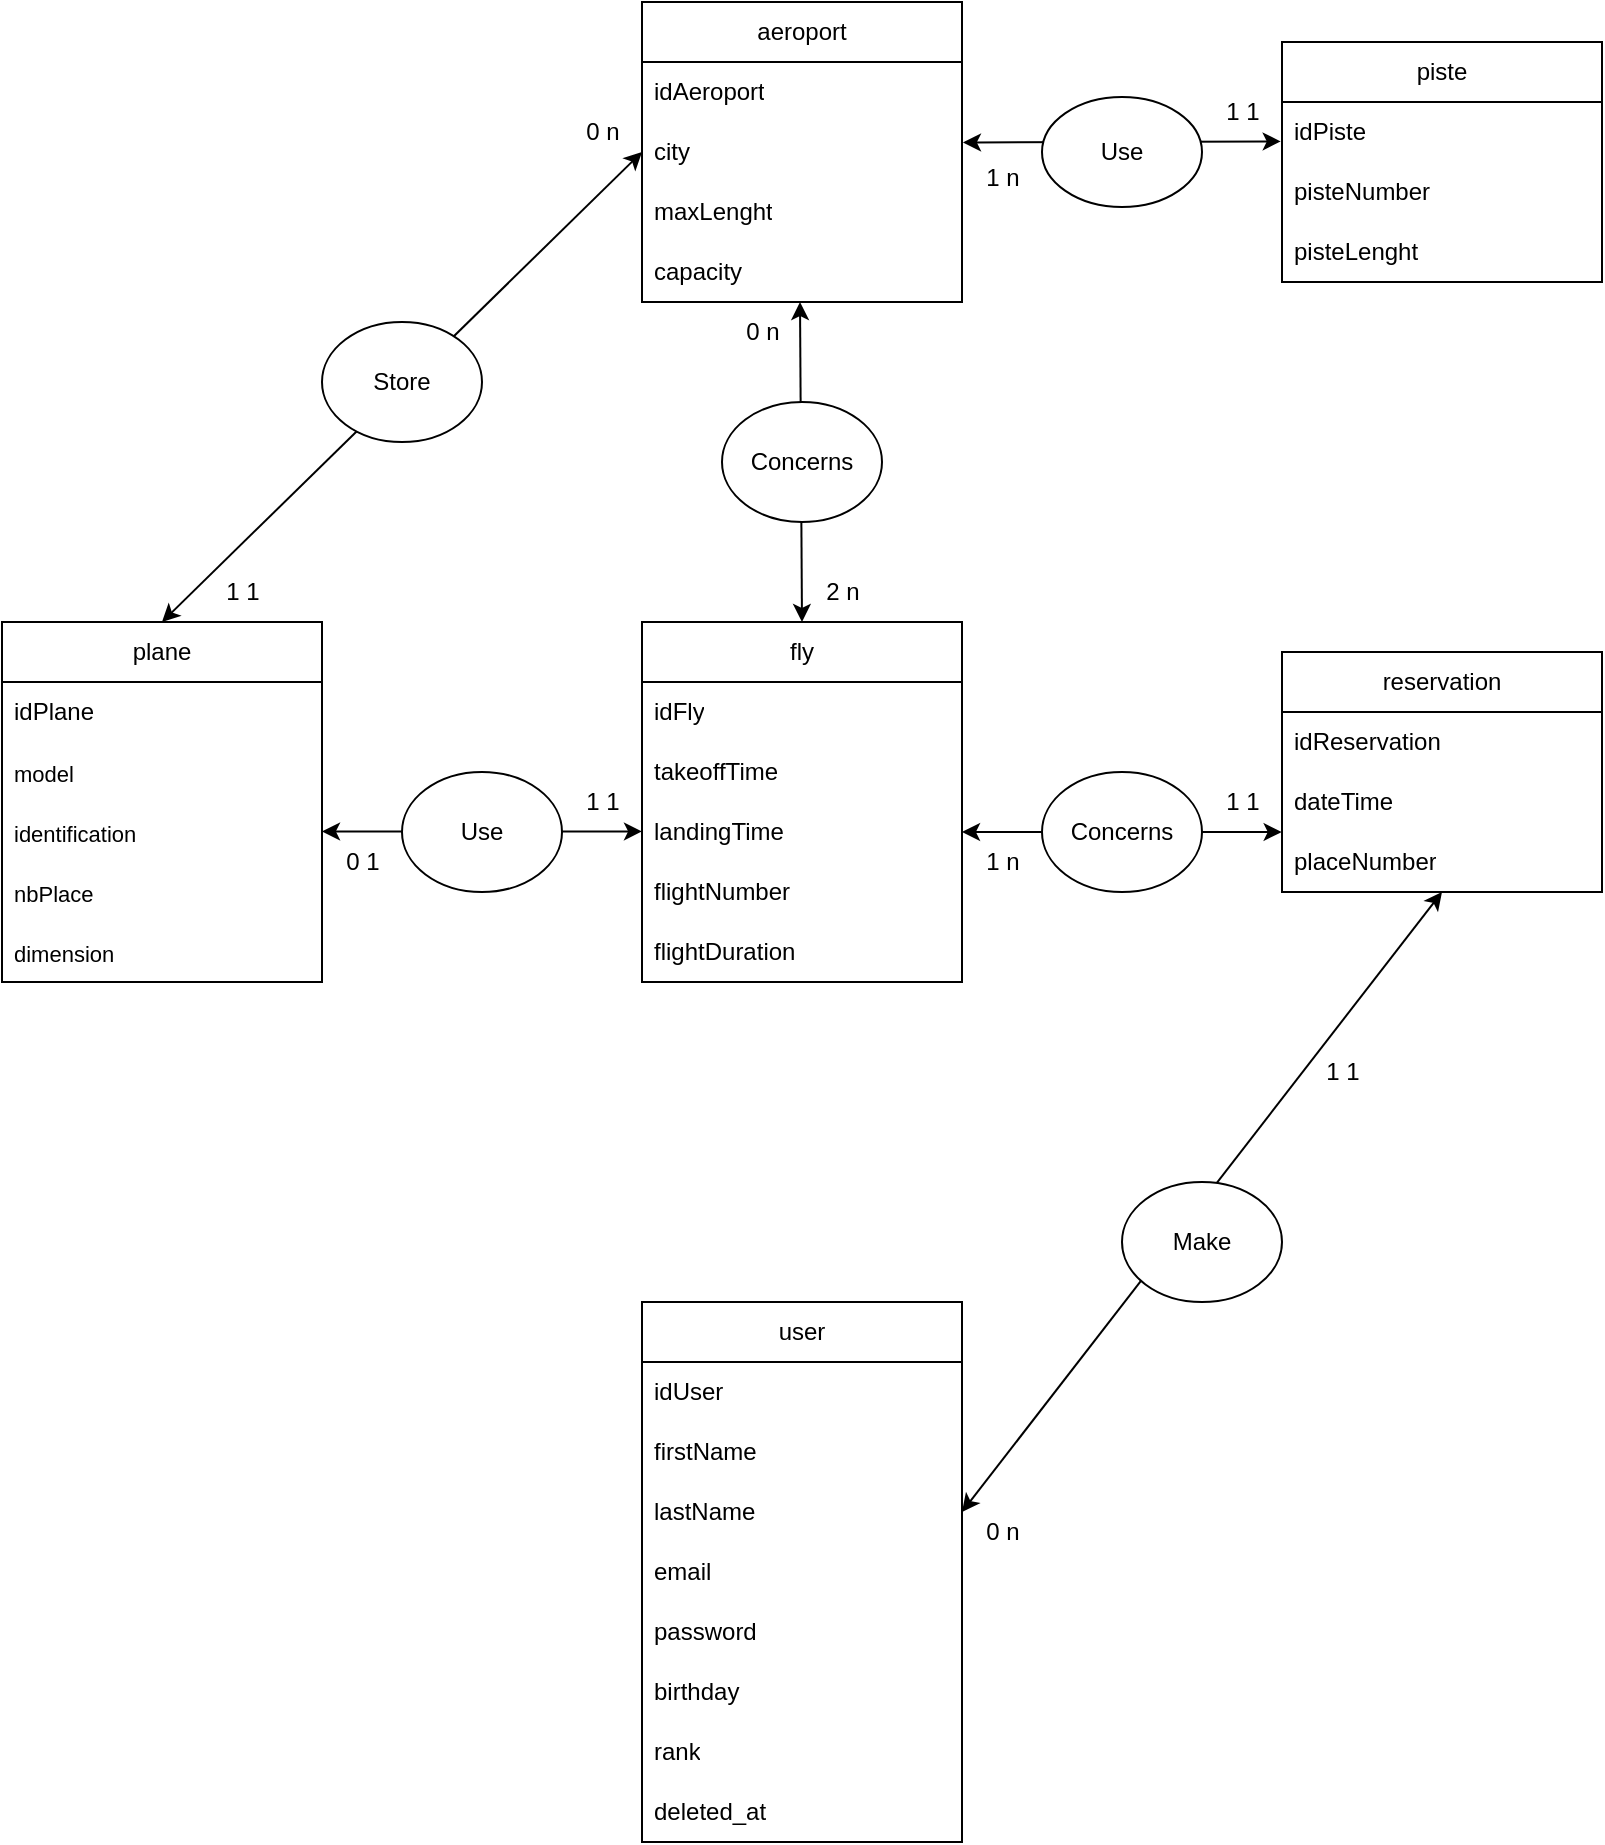 <mxfile version="26.0.10">
  <diagram name="Page-1" id="C_r43Wm3bRSxfE9RjLY3">
    <mxGraphModel dx="1406" dy="907" grid="1" gridSize="10" guides="1" tooltips="1" connect="1" arrows="1" fold="1" page="1" pageScale="1" pageWidth="827" pageHeight="1169" math="0" shadow="0">
      <root>
        <mxCell id="0" />
        <mxCell id="1" parent="0" />
        <mxCell id="ufqUqDcQZWouns2bcdCv-1" value="plane" style="swimlane;fontStyle=0;childLayout=stackLayout;horizontal=1;startSize=30;horizontalStack=0;resizeParent=1;resizeParentMax=0;resizeLast=0;collapsible=1;marginBottom=0;whiteSpace=wrap;html=1;" parent="1" vertex="1">
          <mxGeometry x="20" y="320" width="160" height="180" as="geometry" />
        </mxCell>
        <mxCell id="ufqUqDcQZWouns2bcdCv-2" value="idPlane" style="text;strokeColor=none;fillColor=none;align=left;verticalAlign=middle;spacingLeft=4;spacingRight=4;overflow=hidden;points=[[0,0.5],[1,0.5]];portConstraint=eastwest;rotatable=0;whiteSpace=wrap;html=1;" parent="ufqUqDcQZWouns2bcdCv-1" vertex="1">
          <mxGeometry y="30" width="160" height="30" as="geometry" />
        </mxCell>
        <mxCell id="ufqUqDcQZWouns2bcdCv-3" value="&lt;p style=&quot;margin: 0px; font-style: normal; font-variant-caps: normal; font-stretch: normal; font-size: 11px; line-height: normal; font-size-adjust: none; font-kerning: auto; font-variant-alternates: normal; font-variant-ligatures: normal; font-variant-numeric: normal; font-variant-east-asian: normal; font-variant-position: normal; font-variant-emoji: normal; font-feature-settings: normal; font-optical-sizing: auto; font-variation-settings: normal;&quot;&gt;model&lt;/p&gt;" style="text;strokeColor=none;fillColor=none;align=left;verticalAlign=middle;spacingLeft=4;spacingRight=4;overflow=hidden;points=[[0,0.5],[1,0.5]];portConstraint=eastwest;rotatable=0;whiteSpace=wrap;html=1;" parent="ufqUqDcQZWouns2bcdCv-1" vertex="1">
          <mxGeometry y="60" width="160" height="30" as="geometry" />
        </mxCell>
        <mxCell id="ufqUqDcQZWouns2bcdCv-4" value="&lt;p style=&quot;margin: 0px; font-style: normal; font-variant-caps: normal; font-stretch: normal; font-size: 11px; line-height: normal; font-size-adjust: none; font-kerning: auto; font-variant-alternates: normal; font-variant-ligatures: normal; font-variant-numeric: normal; font-variant-east-asian: normal; font-variant-position: normal; font-variant-emoji: normal; font-feature-settings: normal; font-optical-sizing: auto; font-variation-settings: normal;&quot;&gt;identification&lt;/p&gt;" style="text;strokeColor=none;fillColor=none;align=left;verticalAlign=middle;spacingLeft=4;spacingRight=4;overflow=hidden;points=[[0,0.5],[1,0.5]];portConstraint=eastwest;rotatable=0;whiteSpace=wrap;html=1;" parent="ufqUqDcQZWouns2bcdCv-1" vertex="1">
          <mxGeometry y="90" width="160" height="30" as="geometry" />
        </mxCell>
        <mxCell id="ufqUqDcQZWouns2bcdCv-9" value="&lt;p style=&quot;margin: 0px; font-style: normal; font-variant-caps: normal; font-stretch: normal; font-size: 11px; line-height: normal; font-size-adjust: none; font-kerning: auto; font-variant-alternates: normal; font-variant-ligatures: normal; font-variant-numeric: normal; font-variant-east-asian: normal; font-variant-position: normal; font-variant-emoji: normal; font-feature-settings: normal; font-optical-sizing: auto; font-variation-settings: normal;&quot;&gt;nbPlace&lt;/p&gt;" style="text;strokeColor=none;fillColor=none;align=left;verticalAlign=middle;spacingLeft=4;spacingRight=4;overflow=hidden;points=[[0,0.5],[1,0.5]];portConstraint=eastwest;rotatable=0;whiteSpace=wrap;html=1;" parent="ufqUqDcQZWouns2bcdCv-1" vertex="1">
          <mxGeometry y="120" width="160" height="30" as="geometry" />
        </mxCell>
        <mxCell id="ufqUqDcQZWouns2bcdCv-10" value="&lt;p style=&quot;margin: 0px; font-style: normal; font-variant-caps: normal; font-stretch: normal; font-size: 11px; line-height: normal; font-size-adjust: none; font-kerning: auto; font-variant-alternates: normal; font-variant-ligatures: normal; font-variant-numeric: normal; font-variant-east-asian: normal; font-variant-position: normal; font-variant-emoji: normal; font-feature-settings: normal; font-optical-sizing: auto; font-variation-settings: normal;&quot;&gt;dimension&lt;/p&gt;" style="text;strokeColor=none;fillColor=none;align=left;verticalAlign=middle;spacingLeft=4;spacingRight=4;overflow=hidden;points=[[0,0.5],[1,0.5]];portConstraint=eastwest;rotatable=0;whiteSpace=wrap;html=1;" parent="ufqUqDcQZWouns2bcdCv-1" vertex="1">
          <mxGeometry y="150" width="160" height="30" as="geometry" />
        </mxCell>
        <mxCell id="ufqUqDcQZWouns2bcdCv-5" value="aeroport" style="swimlane;fontStyle=0;childLayout=stackLayout;horizontal=1;startSize=30;horizontalStack=0;resizeParent=1;resizeParentMax=0;resizeLast=0;collapsible=1;marginBottom=0;whiteSpace=wrap;html=1;" parent="1" vertex="1">
          <mxGeometry x="340" y="10" width="160" height="150" as="geometry" />
        </mxCell>
        <mxCell id="ufqUqDcQZWouns2bcdCv-6" value="idAeroport" style="text;strokeColor=none;fillColor=none;align=left;verticalAlign=middle;spacingLeft=4;spacingRight=4;overflow=hidden;points=[[0,0.5],[1,0.5]];portConstraint=eastwest;rotatable=0;whiteSpace=wrap;html=1;" parent="ufqUqDcQZWouns2bcdCv-5" vertex="1">
          <mxGeometry y="30" width="160" height="30" as="geometry" />
        </mxCell>
        <mxCell id="ufqUqDcQZWouns2bcdCv-7" value="city" style="text;strokeColor=none;fillColor=none;align=left;verticalAlign=middle;spacingLeft=4;spacingRight=4;overflow=hidden;points=[[0,0.5],[1,0.5]];portConstraint=eastwest;rotatable=0;whiteSpace=wrap;html=1;" parent="ufqUqDcQZWouns2bcdCv-5" vertex="1">
          <mxGeometry y="60" width="160" height="30" as="geometry" />
        </mxCell>
        <mxCell id="ufqUqDcQZWouns2bcdCv-8" value="maxLenght" style="text;strokeColor=none;fillColor=none;align=left;verticalAlign=middle;spacingLeft=4;spacingRight=4;overflow=hidden;points=[[0,0.5],[1,0.5]];portConstraint=eastwest;rotatable=0;whiteSpace=wrap;html=1;" parent="ufqUqDcQZWouns2bcdCv-5" vertex="1">
          <mxGeometry y="90" width="160" height="30" as="geometry" />
        </mxCell>
        <mxCell id="ufqUqDcQZWouns2bcdCv-28" value="capacity" style="text;strokeColor=none;fillColor=none;align=left;verticalAlign=middle;spacingLeft=4;spacingRight=4;overflow=hidden;points=[[0,0.5],[1,0.5]];portConstraint=eastwest;rotatable=0;whiteSpace=wrap;html=1;" parent="ufqUqDcQZWouns2bcdCv-5" vertex="1">
          <mxGeometry y="120" width="160" height="30" as="geometry" />
        </mxCell>
        <mxCell id="ufqUqDcQZWouns2bcdCv-12" value="fly" style="swimlane;fontStyle=0;childLayout=stackLayout;horizontal=1;startSize=30;horizontalStack=0;resizeParent=1;resizeParentMax=0;resizeLast=0;collapsible=1;marginBottom=0;whiteSpace=wrap;html=1;" parent="1" vertex="1">
          <mxGeometry x="340" y="320" width="160" height="180" as="geometry" />
        </mxCell>
        <mxCell id="ufqUqDcQZWouns2bcdCv-13" value="idFly" style="text;strokeColor=none;fillColor=none;align=left;verticalAlign=middle;spacingLeft=4;spacingRight=4;overflow=hidden;points=[[0,0.5],[1,0.5]];portConstraint=eastwest;rotatable=0;whiteSpace=wrap;html=1;" parent="ufqUqDcQZWouns2bcdCv-12" vertex="1">
          <mxGeometry y="30" width="160" height="30" as="geometry" />
        </mxCell>
        <mxCell id="ufqUqDcQZWouns2bcdCv-14" value="takeoffTime" style="text;strokeColor=none;fillColor=none;align=left;verticalAlign=middle;spacingLeft=4;spacingRight=4;overflow=hidden;points=[[0,0.5],[1,0.5]];portConstraint=eastwest;rotatable=0;whiteSpace=wrap;html=1;" parent="ufqUqDcQZWouns2bcdCv-12" vertex="1">
          <mxGeometry y="60" width="160" height="30" as="geometry" />
        </mxCell>
        <mxCell id="ufqUqDcQZWouns2bcdCv-27" value="landingTime" style="text;strokeColor=none;fillColor=none;align=left;verticalAlign=middle;spacingLeft=4;spacingRight=4;overflow=hidden;points=[[0,0.5],[1,0.5]];portConstraint=eastwest;rotatable=0;whiteSpace=wrap;html=1;" parent="ufqUqDcQZWouns2bcdCv-12" vertex="1">
          <mxGeometry y="90" width="160" height="30" as="geometry" />
        </mxCell>
        <mxCell id="ufqUqDcQZWouns2bcdCv-31" value="flightNumber" style="text;strokeColor=none;fillColor=none;align=left;verticalAlign=middle;spacingLeft=4;spacingRight=4;overflow=hidden;points=[[0,0.5],[1,0.5]];portConstraint=eastwest;rotatable=0;whiteSpace=wrap;html=1;" parent="ufqUqDcQZWouns2bcdCv-12" vertex="1">
          <mxGeometry y="120" width="160" height="30" as="geometry" />
        </mxCell>
        <mxCell id="ufqUqDcQZWouns2bcdCv-49" value="flightDuration" style="text;strokeColor=none;fillColor=none;align=left;verticalAlign=middle;spacingLeft=4;spacingRight=4;overflow=hidden;points=[[0,0.5],[1,0.5]];portConstraint=eastwest;rotatable=0;whiteSpace=wrap;html=1;" parent="ufqUqDcQZWouns2bcdCv-12" vertex="1">
          <mxGeometry y="150" width="160" height="30" as="geometry" />
        </mxCell>
        <mxCell id="ufqUqDcQZWouns2bcdCv-32" value="user" style="swimlane;fontStyle=0;childLayout=stackLayout;horizontal=1;startSize=30;horizontalStack=0;resizeParent=1;resizeParentMax=0;resizeLast=0;collapsible=1;marginBottom=0;whiteSpace=wrap;html=1;" parent="1" vertex="1">
          <mxGeometry x="340" y="660" width="160" height="270" as="geometry" />
        </mxCell>
        <mxCell id="ufqUqDcQZWouns2bcdCv-33" value="idUser" style="text;strokeColor=none;fillColor=none;align=left;verticalAlign=middle;spacingLeft=4;spacingRight=4;overflow=hidden;points=[[0,0.5],[1,0.5]];portConstraint=eastwest;rotatable=0;whiteSpace=wrap;html=1;" parent="ufqUqDcQZWouns2bcdCv-32" vertex="1">
          <mxGeometry y="30" width="160" height="30" as="geometry" />
        </mxCell>
        <mxCell id="ufqUqDcQZWouns2bcdCv-34" value="firstName" style="text;strokeColor=none;fillColor=none;align=left;verticalAlign=middle;spacingLeft=4;spacingRight=4;overflow=hidden;points=[[0,0.5],[1,0.5]];portConstraint=eastwest;rotatable=0;whiteSpace=wrap;html=1;" parent="ufqUqDcQZWouns2bcdCv-32" vertex="1">
          <mxGeometry y="60" width="160" height="30" as="geometry" />
        </mxCell>
        <mxCell id="ufqUqDcQZWouns2bcdCv-35" value="lastName" style="text;strokeColor=none;fillColor=none;align=left;verticalAlign=middle;spacingLeft=4;spacingRight=4;overflow=hidden;points=[[0,0.5],[1,0.5]];portConstraint=eastwest;rotatable=0;whiteSpace=wrap;html=1;" parent="ufqUqDcQZWouns2bcdCv-32" vertex="1">
          <mxGeometry y="90" width="160" height="30" as="geometry" />
        </mxCell>
        <mxCell id="ufqUqDcQZWouns2bcdCv-36" value="email&lt;span style=&quot;caret-color: rgba(0, 0, 0, 0); color: rgba(0, 0, 0, 0); font-family: monospace; font-size: 0px; white-space: nowrap;&quot;&gt;%3CmxGraphModel%3E%3Croot%3E%3CmxCell%20id%3D%220%22%2F%3E%3CmxCell%20id%3D%221%22%20parent%3D%220%22%2F%3E%3CmxCell%20id%3D%222%22%20value%3D%22fly%22%20style%3D%22swimlane%3BfontStyle%3D0%3BchildLayout%3DstackLayout%3Bhorizontal%3D1%3BstartSize%3D30%3BhorizontalStack%3D0%3BresizeParent%3D1%3BresizeParentMax%3D0%3BresizeLast%3D0%3Bcollapsible%3D1%3BmarginBottom%3D0%3BwhiteSpace%3Dwrap%3Bhtml%3D1%3B%22%20vertex%3D%221%22%20parent%3D%221%22%3E%3CmxGeometry%20x%3D%22320%22%20y%3D%22380%22%20width%3D%22160%22%20height%3D%22150%22%20as%3D%22geometry%22%2F%3E%3C%2FmxCell%3E%3CmxCell%20id%3D%223%22%20value%3D%22idFly%22%20style%3D%22text%3BstrokeColor%3Dnone%3BfillColor%3Dnone%3Balign%3Dleft%3BverticalAlign%3Dmiddle%3BspacingLeft%3D4%3BspacingRight%3D4%3Boverflow%3Dhidden%3Bpoints%3D%5B%5B0%2C0.5%5D%2C%5B1%2C0.5%5D%5D%3BportConstraint%3Deastwest%3Brotatable%3D0%3BwhiteSpace%3Dwrap%3Bhtml%3D1%3B%22%20vertex%3D%221%22%20parent%3D%222%22%3E%3CmxGeometry%20y%3D%2230%22%20width%3D%22160%22%20height%3D%2230%22%20as%3D%22geometry%22%2F%3E%3C%2FmxCell%3E%3CmxCell%20id%3D%224%22%20value%3D%22takeoffTime%22%20style%3D%22text%3BstrokeColor%3Dnone%3BfillColor%3Dnone%3Balign%3Dleft%3BverticalAlign%3Dmiddle%3BspacingLeft%3D4%3BspacingRight%3D4%3Boverflow%3Dhidden%3Bpoints%3D%5B%5B0%2C0.5%5D%2C%5B1%2C0.5%5D%5D%3BportConstraint%3Deastwest%3Brotatable%3D0%3BwhiteSpace%3Dwrap%3Bhtml%3D1%3B%22%20vertex%3D%221%22%20parent%3D%222%22%3E%3CmxGeometry%20y%3D%2260%22%20width%3D%22160%22%20height%3D%2230%22%20as%3D%22geometry%22%2F%3E%3C%2FmxCell%3E%3CmxCell%20id%3D%225%22%20value%3D%22landingTime%22%20style%3D%22text%3BstrokeColor%3Dnone%3BfillColor%3Dnone%3Balign%3Dleft%3BverticalAlign%3Dmiddle%3BspacingLeft%3D4%3BspacingRight%3D4%3Boverflow%3Dhidden%3Bpoints%3D%5B%5B0%2C0.5%5D%2C%5B1%2C0.5%5D%5D%3BportConstraint%3Deastwest%3Brotatable%3D0%3BwhiteSpace%3Dwrap%3Bhtml%3D1%3B%22%20vertex%3D%221%22%20parent%3D%222%22%3E%3CmxGeometry%20y%3D%2290%22%20width%3D%22160%22%20height%3D%2230%22%20as%3D%22geometry%22%2F%3E%3C%2FmxCell%3E%3CmxCell%20id%3D%226%22%20value%3D%22flightNb%22%20style%3D%22text%3BstrokeColor%3Dnone%3BfillColor%3Dnone%3Balign%3Dleft%3BverticalAlign%3Dmiddle%3BspacingLeft%3D4%3BspacingRight%3D4%3Boverflow%3Dhidden%3Bpoints%3D%5B%5B0%2C0.5%5D%2C%5B1%2C0.5%5D%5D%3BportConstraint%3Deastwest%3Brotatable%3D0%3BwhiteSpace%3Dwrap%3Bhtml%3D1%3B%22%20vertex%3D%221%22%20parent%3D%222%22%3E%3CmxGeometry%20y%3D%22120%22%20width%3D%22160%22%20height%3D%2230%22%20as%3D%22geometry%22%2F%3E%3C%2FmxCell%3E%3C%2Froot%3E%3C%2FmxGraphModel%3E&lt;/span&gt;" style="text;strokeColor=none;fillColor=none;align=left;verticalAlign=middle;spacingLeft=4;spacingRight=4;overflow=hidden;points=[[0,0.5],[1,0.5]];portConstraint=eastwest;rotatable=0;whiteSpace=wrap;html=1;" parent="ufqUqDcQZWouns2bcdCv-32" vertex="1">
          <mxGeometry y="120" width="160" height="30" as="geometry" />
        </mxCell>
        <mxCell id="ufqUqDcQZWouns2bcdCv-37" value="password" style="text;strokeColor=none;fillColor=none;align=left;verticalAlign=middle;spacingLeft=4;spacingRight=4;overflow=hidden;points=[[0,0.5],[1,0.5]];portConstraint=eastwest;rotatable=0;whiteSpace=wrap;html=1;" parent="ufqUqDcQZWouns2bcdCv-32" vertex="1">
          <mxGeometry y="150" width="160" height="30" as="geometry" />
        </mxCell>
        <mxCell id="ufqUqDcQZWouns2bcdCv-39" value="birthday" style="text;strokeColor=none;fillColor=none;align=left;verticalAlign=middle;spacingLeft=4;spacingRight=4;overflow=hidden;points=[[0,0.5],[1,0.5]];portConstraint=eastwest;rotatable=0;whiteSpace=wrap;html=1;" parent="ufqUqDcQZWouns2bcdCv-32" vertex="1">
          <mxGeometry y="180" width="160" height="30" as="geometry" />
        </mxCell>
        <mxCell id="8xRSooVxp8YJrkpVo5hg-1" value="rank" style="text;strokeColor=none;fillColor=none;align=left;verticalAlign=middle;spacingLeft=4;spacingRight=4;overflow=hidden;points=[[0,0.5],[1,0.5]];portConstraint=eastwest;rotatable=0;whiteSpace=wrap;html=1;" vertex="1" parent="ufqUqDcQZWouns2bcdCv-32">
          <mxGeometry y="210" width="160" height="30" as="geometry" />
        </mxCell>
        <mxCell id="8xRSooVxp8YJrkpVo5hg-2" value="deleted_at" style="text;strokeColor=none;fillColor=none;align=left;verticalAlign=middle;spacingLeft=4;spacingRight=4;overflow=hidden;points=[[0,0.5],[1,0.5]];portConstraint=eastwest;rotatable=0;whiteSpace=wrap;html=1;" vertex="1" parent="ufqUqDcQZWouns2bcdCv-32">
          <mxGeometry y="240" width="160" height="30" as="geometry" />
        </mxCell>
        <mxCell id="ufqUqDcQZWouns2bcdCv-47" value="" style="endArrow=classic;startArrow=classic;html=1;rounded=0;exitX=1;exitY=0.5;exitDx=0;exitDy=0;entryX=-0.001;entryY=0;entryDx=0;entryDy=0;entryPerimeter=0;" parent="1" source="ufqUqDcQZWouns2bcdCv-27" edge="1">
          <mxGeometry width="50" height="50" relative="1" as="geometry">
            <mxPoint x="550" y="570" as="sourcePoint" />
            <mxPoint x="659.84" y="425" as="targetPoint" />
            <Array as="points" />
          </mxGeometry>
        </mxCell>
        <mxCell id="ufqUqDcQZWouns2bcdCv-51" value="1 1" style="text;html=1;align=center;verticalAlign=middle;resizable=0;points=[];autosize=1;strokeColor=none;fillColor=none;" parent="1" vertex="1">
          <mxGeometry x="620" y="395" width="40" height="30" as="geometry" />
        </mxCell>
        <mxCell id="ufqUqDcQZWouns2bcdCv-52" value="1 n" style="text;html=1;align=center;verticalAlign=middle;resizable=0;points=[];autosize=1;strokeColor=none;fillColor=none;" parent="1" vertex="1">
          <mxGeometry x="500" y="425" width="40" height="30" as="geometry" />
        </mxCell>
        <mxCell id="ufqUqDcQZWouns2bcdCv-53" value="Concerns" style="ellipse;whiteSpace=wrap;html=1;" parent="1" vertex="1">
          <mxGeometry x="540" y="395" width="80" height="60" as="geometry" />
        </mxCell>
        <mxCell id="ufqUqDcQZWouns2bcdCv-56" value="" style="endArrow=classic;startArrow=classic;html=1;rounded=0;exitX=1;exitY=0.5;exitDx=0;exitDy=0;entryX=0;entryY=0.5;entryDx=0;entryDy=0;" parent="1" edge="1">
          <mxGeometry width="50" height="50" relative="1" as="geometry">
            <mxPoint x="180" y="424.71" as="sourcePoint" />
            <mxPoint x="340" y="424.71" as="targetPoint" />
            <Array as="points" />
          </mxGeometry>
        </mxCell>
        <mxCell id="ufqUqDcQZWouns2bcdCv-58" value="" style="endArrow=classic;startArrow=classic;html=1;rounded=0;entryX=0.5;entryY=0;entryDx=0;entryDy=0;" parent="1" target="ufqUqDcQZWouns2bcdCv-12" edge="1">
          <mxGeometry width="50" height="50" relative="1" as="geometry">
            <mxPoint x="419" y="160" as="sourcePoint" />
            <mxPoint x="450" y="303" as="targetPoint" />
            <Array as="points" />
          </mxGeometry>
        </mxCell>
        <mxCell id="ufqUqDcQZWouns2bcdCv-59" value="Concerns" style="ellipse;whiteSpace=wrap;html=1;" parent="1" vertex="1">
          <mxGeometry x="380" y="210" width="80" height="60" as="geometry" />
        </mxCell>
        <mxCell id="ufqUqDcQZWouns2bcdCv-61" value="2 n" style="text;html=1;align=center;verticalAlign=middle;resizable=0;points=[];autosize=1;strokeColor=none;fillColor=none;" parent="1" vertex="1">
          <mxGeometry x="420" y="290" width="40" height="30" as="geometry" />
        </mxCell>
        <mxCell id="ufqUqDcQZWouns2bcdCv-62" value="0 n" style="text;html=1;align=center;verticalAlign=middle;resizable=0;points=[];autosize=1;strokeColor=none;fillColor=none;" parent="1" vertex="1">
          <mxGeometry x="380" y="160" width="40" height="30" as="geometry" />
        </mxCell>
        <mxCell id="ufqUqDcQZWouns2bcdCv-65" value="Use" style="ellipse;whiteSpace=wrap;html=1;" parent="1" vertex="1">
          <mxGeometry x="220" y="395" width="80" height="60" as="geometry" />
        </mxCell>
        <mxCell id="ufqUqDcQZWouns2bcdCv-67" value="0 1" style="text;html=1;align=center;verticalAlign=middle;resizable=0;points=[];autosize=1;strokeColor=none;fillColor=none;" parent="1" vertex="1">
          <mxGeometry x="180" y="425" width="40" height="30" as="geometry" />
        </mxCell>
        <mxCell id="ufqUqDcQZWouns2bcdCv-68" value="1 1" style="text;html=1;align=center;verticalAlign=middle;resizable=0;points=[];autosize=1;strokeColor=none;fillColor=none;" parent="1" vertex="1">
          <mxGeometry x="300" y="395" width="40" height="30" as="geometry" />
        </mxCell>
        <mxCell id="ufqUqDcQZWouns2bcdCv-71" value="" style="endArrow=classic;startArrow=classic;html=1;rounded=0;exitX=0.5;exitY=0;exitDx=0;exitDy=0;entryX=0;entryY=0.5;entryDx=0;entryDy=0;" parent="1" source="ufqUqDcQZWouns2bcdCv-1" target="ufqUqDcQZWouns2bcdCv-7" edge="1">
          <mxGeometry width="50" height="50" relative="1" as="geometry">
            <mxPoint x="160" y="270" as="sourcePoint" />
            <mxPoint x="320" y="270" as="targetPoint" />
            <Array as="points" />
          </mxGeometry>
        </mxCell>
        <mxCell id="ufqUqDcQZWouns2bcdCv-72" value="Store" style="ellipse;whiteSpace=wrap;html=1;" parent="1" vertex="1">
          <mxGeometry x="180" y="170" width="80" height="60" as="geometry" />
        </mxCell>
        <mxCell id="ufqUqDcQZWouns2bcdCv-74" value="0 n" style="text;html=1;align=center;verticalAlign=middle;resizable=0;points=[];autosize=1;strokeColor=none;fillColor=none;" parent="1" vertex="1">
          <mxGeometry x="300" y="60" width="40" height="30" as="geometry" />
        </mxCell>
        <mxCell id="ufqUqDcQZWouns2bcdCv-75" value="1 1" style="text;html=1;align=center;verticalAlign=middle;resizable=0;points=[];autosize=1;strokeColor=none;fillColor=none;" parent="1" vertex="1">
          <mxGeometry x="120" y="290" width="40" height="30" as="geometry" />
        </mxCell>
        <mxCell id="ufqUqDcQZWouns2bcdCv-77" value="reservation" style="swimlane;fontStyle=0;childLayout=stackLayout;horizontal=1;startSize=30;horizontalStack=0;resizeParent=1;resizeParentMax=0;resizeLast=0;collapsible=1;marginBottom=0;whiteSpace=wrap;html=1;" parent="1" vertex="1">
          <mxGeometry x="660" y="335" width="160" height="120" as="geometry" />
        </mxCell>
        <mxCell id="ufqUqDcQZWouns2bcdCv-78" value="idReservation" style="text;strokeColor=none;fillColor=none;align=left;verticalAlign=middle;spacingLeft=4;spacingRight=4;overflow=hidden;points=[[0,0.5],[1,0.5]];portConstraint=eastwest;rotatable=0;whiteSpace=wrap;html=1;" parent="ufqUqDcQZWouns2bcdCv-77" vertex="1">
          <mxGeometry y="30" width="160" height="30" as="geometry" />
        </mxCell>
        <mxCell id="ufqUqDcQZWouns2bcdCv-79" value="dateTime" style="text;strokeColor=none;fillColor=none;align=left;verticalAlign=middle;spacingLeft=4;spacingRight=4;overflow=hidden;points=[[0,0.5],[1,0.5]];portConstraint=eastwest;rotatable=0;whiteSpace=wrap;html=1;" parent="ufqUqDcQZWouns2bcdCv-77" vertex="1">
          <mxGeometry y="60" width="160" height="30" as="geometry" />
        </mxCell>
        <mxCell id="2aPUdMPWUnK_uleWsysx-2" value="placeNumber" style="text;strokeColor=none;fillColor=none;align=left;verticalAlign=middle;spacingLeft=4;spacingRight=4;overflow=hidden;points=[[0,0.5],[1,0.5]];portConstraint=eastwest;rotatable=0;whiteSpace=wrap;html=1;" parent="ufqUqDcQZWouns2bcdCv-77" vertex="1">
          <mxGeometry y="90" width="160" height="30" as="geometry" />
        </mxCell>
        <mxCell id="ufqUqDcQZWouns2bcdCv-83" value="" style="endArrow=classic;startArrow=classic;html=1;rounded=0;entryX=1;entryY=0.5;entryDx=0;entryDy=0;exitX=0.5;exitY=1;exitDx=0;exitDy=0;" parent="1" source="ufqUqDcQZWouns2bcdCv-77" target="ufqUqDcQZWouns2bcdCv-35" edge="1">
          <mxGeometry width="50" height="50" relative="1" as="geometry">
            <mxPoint x="740" y="515" as="sourcePoint" />
            <mxPoint x="510" y="780" as="targetPoint" />
            <Array as="points" />
          </mxGeometry>
        </mxCell>
        <mxCell id="ufqUqDcQZWouns2bcdCv-85" value="Make" style="ellipse;whiteSpace=wrap;html=1;" parent="1" vertex="1">
          <mxGeometry x="580" y="600" width="80" height="60" as="geometry" />
        </mxCell>
        <mxCell id="ufqUqDcQZWouns2bcdCv-88" value="0 n" style="text;html=1;align=center;verticalAlign=middle;resizable=0;points=[];autosize=1;strokeColor=none;fillColor=none;" parent="1" vertex="1">
          <mxGeometry x="500" y="760" width="40" height="30" as="geometry" />
        </mxCell>
        <mxCell id="ufqUqDcQZWouns2bcdCv-89" value="1 1" style="text;html=1;align=center;verticalAlign=middle;resizable=0;points=[];autosize=1;strokeColor=none;fillColor=none;" parent="1" vertex="1">
          <mxGeometry x="670" y="530" width="40" height="30" as="geometry" />
        </mxCell>
        <mxCell id="2aPUdMPWUnK_uleWsysx-3" value="piste" style="swimlane;fontStyle=0;childLayout=stackLayout;horizontal=1;startSize=30;horizontalStack=0;resizeParent=1;resizeParentMax=0;resizeLast=0;collapsible=1;marginBottom=0;whiteSpace=wrap;html=1;" parent="1" vertex="1">
          <mxGeometry x="660" y="30" width="160" height="120" as="geometry" />
        </mxCell>
        <mxCell id="2aPUdMPWUnK_uleWsysx-4" value="idPiste" style="text;strokeColor=none;fillColor=none;align=left;verticalAlign=middle;spacingLeft=4;spacingRight=4;overflow=hidden;points=[[0,0.5],[1,0.5]];portConstraint=eastwest;rotatable=0;whiteSpace=wrap;html=1;" parent="2aPUdMPWUnK_uleWsysx-3" vertex="1">
          <mxGeometry y="30" width="160" height="30" as="geometry" />
        </mxCell>
        <mxCell id="2aPUdMPWUnK_uleWsysx-5" value="pisteNumber" style="text;strokeColor=none;fillColor=none;align=left;verticalAlign=middle;spacingLeft=4;spacingRight=4;overflow=hidden;points=[[0,0.5],[1,0.5]];portConstraint=eastwest;rotatable=0;whiteSpace=wrap;html=1;" parent="2aPUdMPWUnK_uleWsysx-3" vertex="1">
          <mxGeometry y="60" width="160" height="30" as="geometry" />
        </mxCell>
        <mxCell id="2aPUdMPWUnK_uleWsysx-13" value="pisteLenght" style="text;strokeColor=none;fillColor=none;align=left;verticalAlign=middle;spacingLeft=4;spacingRight=4;overflow=hidden;points=[[0,0.5],[1,0.5]];portConstraint=eastwest;rotatable=0;whiteSpace=wrap;html=1;" parent="2aPUdMPWUnK_uleWsysx-3" vertex="1">
          <mxGeometry y="90" width="160" height="30" as="geometry" />
        </mxCell>
        <mxCell id="2aPUdMPWUnK_uleWsysx-9" value="" style="endArrow=classic;startArrow=classic;html=1;rounded=0;exitX=1.003;exitY=0.341;exitDx=0;exitDy=0;exitPerimeter=0;entryX=-0.004;entryY=0.657;entryDx=0;entryDy=0;entryPerimeter=0;" parent="1" source="ufqUqDcQZWouns2bcdCv-7" target="2aPUdMPWUnK_uleWsysx-4" edge="1">
          <mxGeometry width="50" height="50" relative="1" as="geometry">
            <mxPoint x="550" y="140" as="sourcePoint" />
            <mxPoint x="660" y="81" as="targetPoint" />
          </mxGeometry>
        </mxCell>
        <mxCell id="2aPUdMPWUnK_uleWsysx-11" value="Use" style="ellipse;whiteSpace=wrap;html=1;" parent="1" vertex="1">
          <mxGeometry x="540" y="57.5" width="80" height="55" as="geometry" />
        </mxCell>
        <mxCell id="2aPUdMPWUnK_uleWsysx-14" value="1 1" style="text;html=1;align=center;verticalAlign=middle;resizable=0;points=[];autosize=1;strokeColor=none;fillColor=none;" parent="1" vertex="1">
          <mxGeometry x="620" y="50" width="40" height="30" as="geometry" />
        </mxCell>
        <mxCell id="2aPUdMPWUnK_uleWsysx-15" value="1 n" style="text;html=1;align=center;verticalAlign=middle;resizable=0;points=[];autosize=1;strokeColor=none;fillColor=none;" parent="1" vertex="1">
          <mxGeometry x="500" y="82.5" width="40" height="30" as="geometry" />
        </mxCell>
      </root>
    </mxGraphModel>
  </diagram>
</mxfile>
